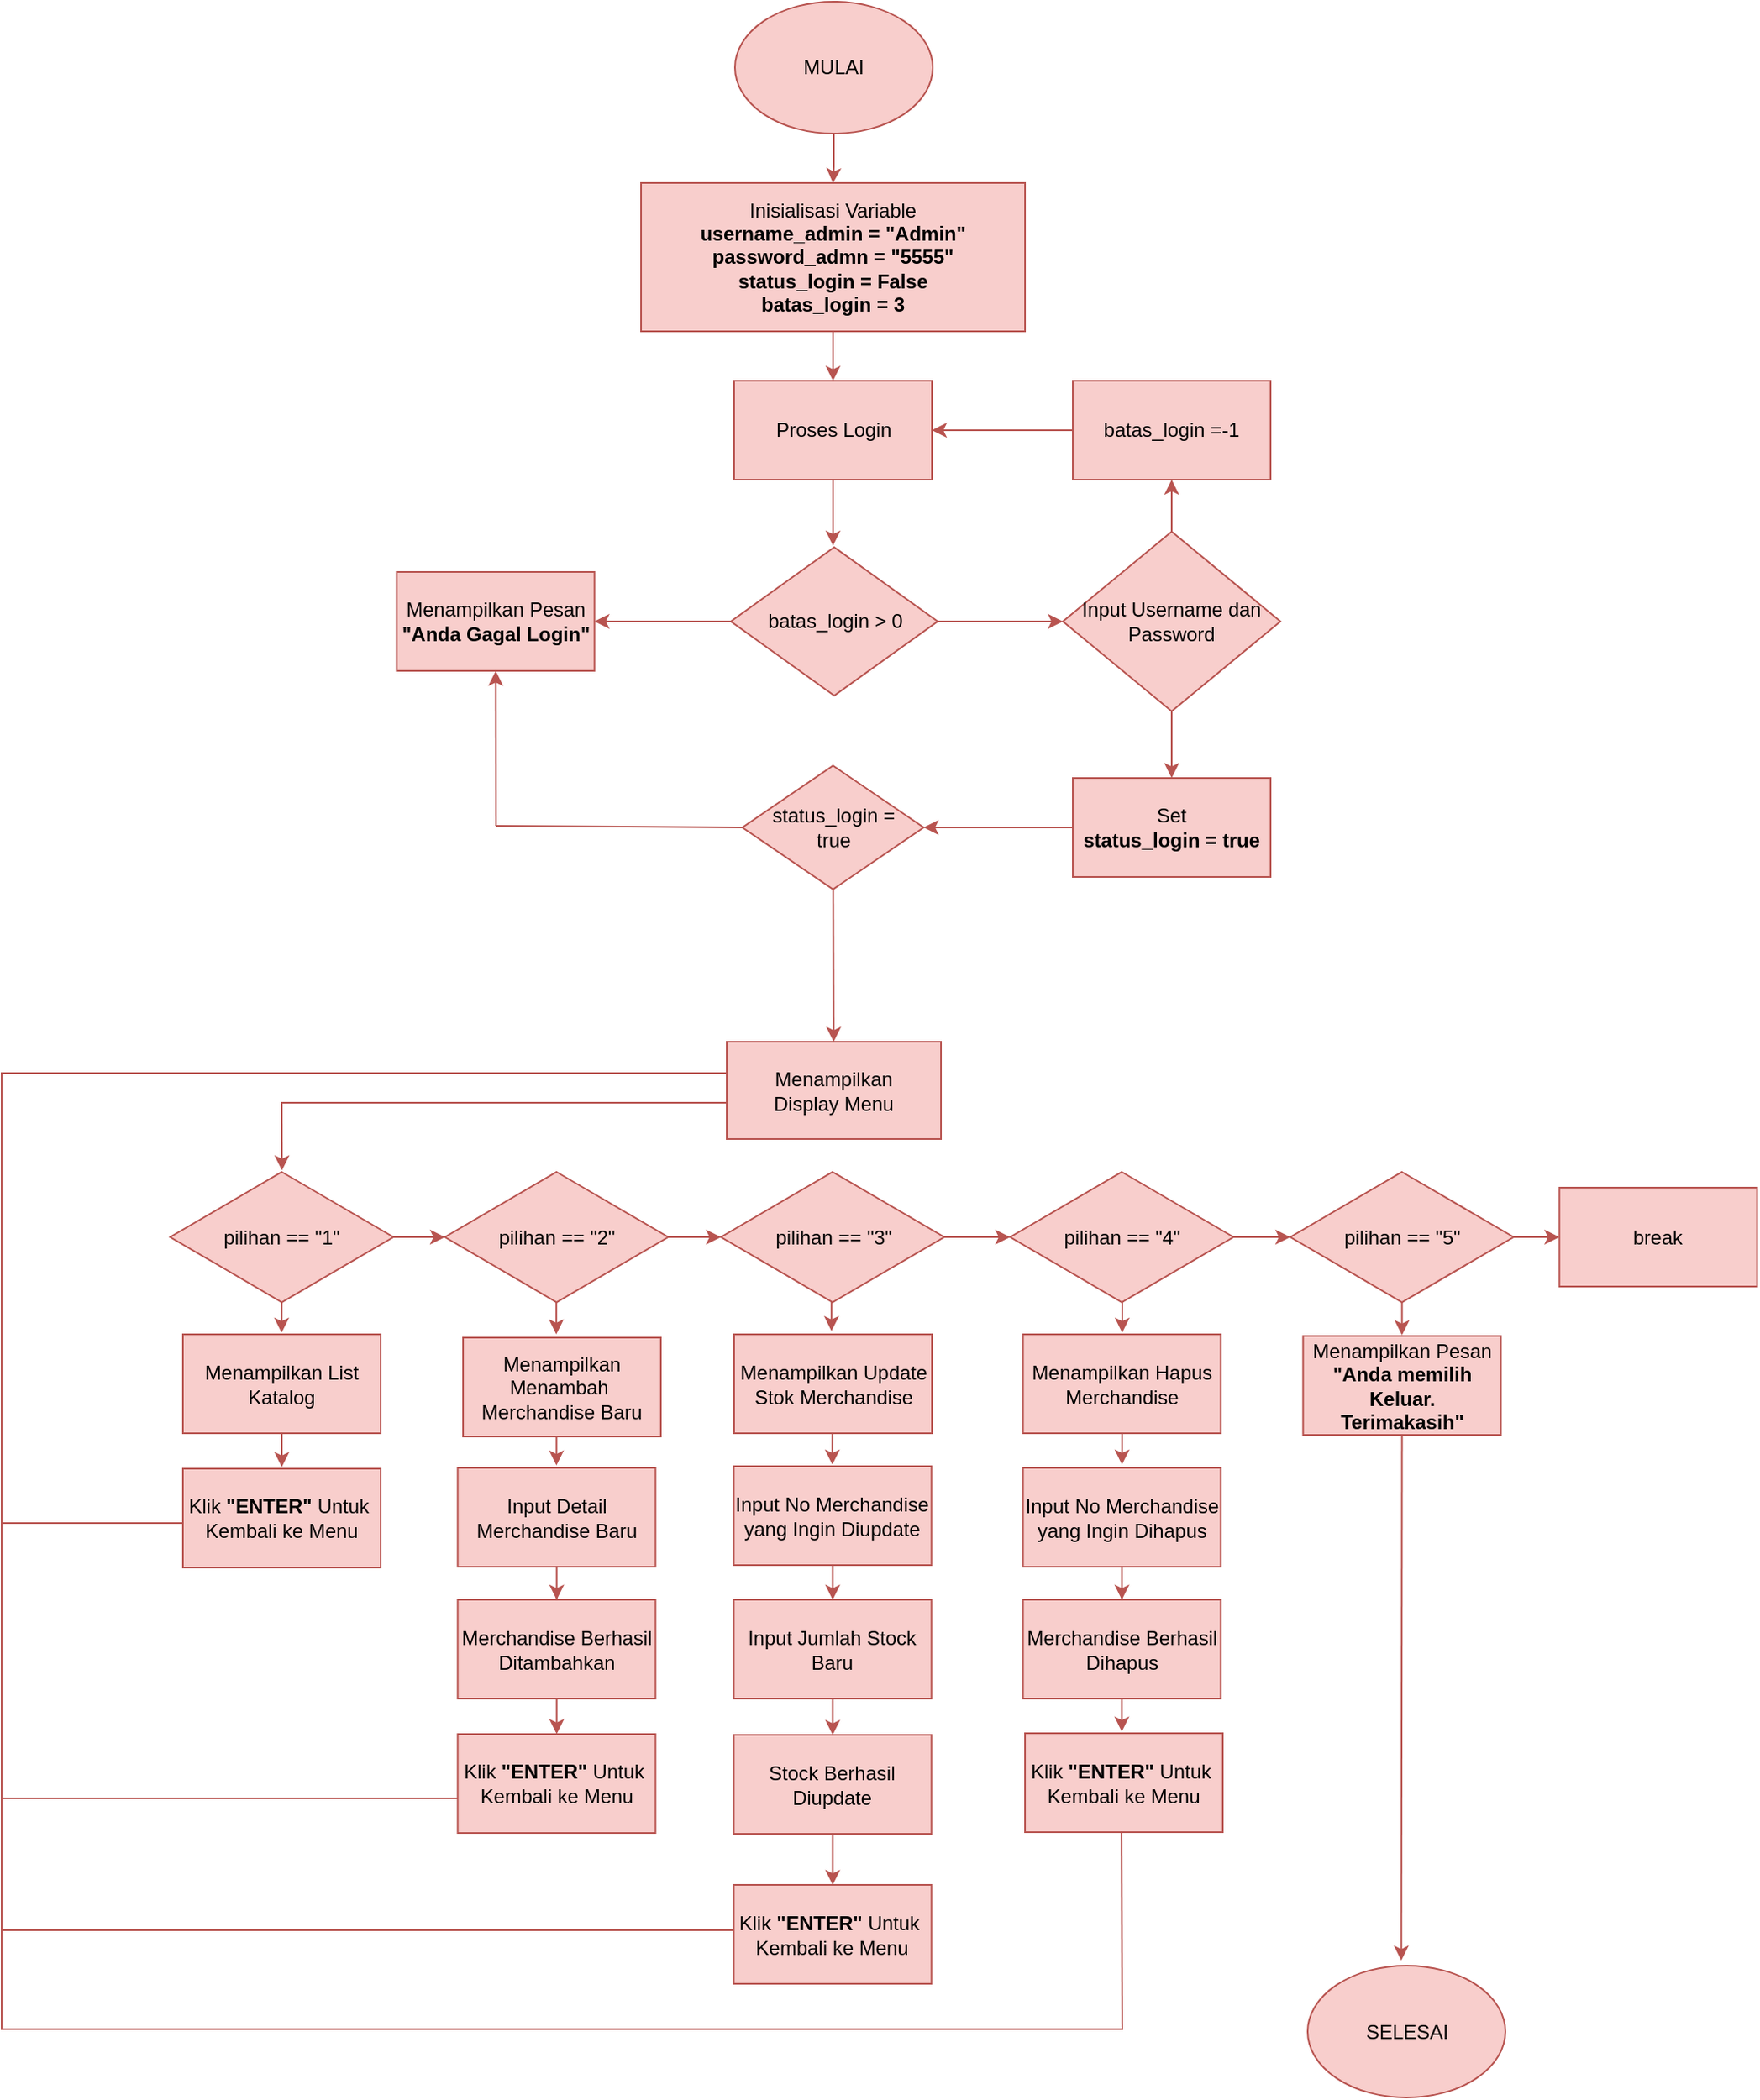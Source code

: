 <mxfile version="24.7.8">
  <diagram name="Page-1" id="3k1JOMCwgEF3I9md54A5">
    <mxGraphModel dx="2813" dy="932" grid="1" gridSize="10" guides="1" tooltips="1" connect="1" arrows="1" fold="1" page="1" pageScale="1" pageWidth="850" pageHeight="1100" math="0" shadow="0">
      <root>
        <mxCell id="0" />
        <mxCell id="1" parent="0" />
        <mxCell id="AGsye4QfUzZXGYMElQAx-152" value="" style="edgeStyle=orthogonalEdgeStyle;rounded=0;orthogonalLoop=1;jettySize=auto;html=1;fillColor=#f8cecc;strokeColor=#B85450;" edge="1" parent="1">
          <mxGeometry relative="1" as="geometry">
            <mxPoint x="600.045" y="835.974" as="sourcePoint" />
            <mxPoint x="600" y="857.5" as="targetPoint" />
            <Array as="points">
              <mxPoint x="600" y="847" />
              <mxPoint x="600" y="847" />
            </Array>
          </mxGeometry>
        </mxCell>
        <mxCell id="AGsye4QfUzZXGYMElQAx-150" value="" style="edgeStyle=orthogonalEdgeStyle;rounded=0;orthogonalLoop=1;jettySize=auto;html=1;fillColor=#f8cecc;strokeColor=#B85450;" edge="1" parent="1">
          <mxGeometry relative="1" as="geometry">
            <mxPoint x="599.895" y="915.974" as="sourcePoint" />
            <mxPoint x="599.85" y="937.5" as="targetPoint" />
            <Array as="points">
              <mxPoint x="599.85" y="927" />
              <mxPoint x="599.85" y="927" />
            </Array>
          </mxGeometry>
        </mxCell>
        <mxCell id="AGsye4QfUzZXGYMElQAx-147" value="" style="edgeStyle=orthogonalEdgeStyle;rounded=0;orthogonalLoop=1;jettySize=auto;html=1;fillColor=#f8cecc;strokeColor=#B85450;" edge="1" parent="1">
          <mxGeometry relative="1" as="geometry">
            <mxPoint x="424.145" y="915.974" as="sourcePoint" />
            <mxPoint x="424.1" y="937.5" as="targetPoint" />
            <Array as="points">
              <mxPoint x="424.1" y="927" />
              <mxPoint x="424.1" y="927" />
            </Array>
          </mxGeometry>
        </mxCell>
        <mxCell id="AGsye4QfUzZXGYMElQAx-138" value="" style="shape=partialRectangle;whiteSpace=wrap;html=1;bottom=0;right=0;fillColor=none;strokeColor=#b85450;" vertex="1" parent="1">
          <mxGeometry x="-80" y="700" width="450" height="400" as="geometry" />
        </mxCell>
        <mxCell id="AGsye4QfUzZXGYMElQAx-146" value="" style="edgeStyle=orthogonalEdgeStyle;rounded=0;orthogonalLoop=1;jettySize=auto;html=1;fillColor=#f8cecc;strokeColor=#B85450;" edge="1" parent="1">
          <mxGeometry relative="1" as="geometry">
            <mxPoint x="423.605" y="834.974" as="sourcePoint" />
            <mxPoint x="423.56" y="856.5" as="targetPoint" />
            <Array as="points">
              <mxPoint x="423.56" y="846" />
              <mxPoint x="423.56" y="846" />
            </Array>
          </mxGeometry>
        </mxCell>
        <mxCell id="AGsye4QfUzZXGYMElQAx-103" value="" style="edgeStyle=orthogonalEdgeStyle;rounded=0;orthogonalLoop=1;jettySize=auto;html=1;fillColor=#f8cecc;strokeColor=#b85450;" edge="1" parent="1">
          <mxGeometry relative="1" as="geometry">
            <mxPoint x="90" y="917.5" as="sourcePoint" />
            <mxPoint x="90" y="939" as="targetPoint" />
          </mxGeometry>
        </mxCell>
        <mxCell id="AGsye4QfUzZXGYMElQAx-137" value="" style="edgeStyle=orthogonalEdgeStyle;rounded=0;orthogonalLoop=1;jettySize=auto;html=1;fillColor=#f8cecc;strokeColor=#B85450;" edge="1" parent="1">
          <mxGeometry relative="1" as="geometry">
            <mxPoint x="256.705" y="916.504" as="sourcePoint" />
            <mxPoint x="256.66" y="938.03" as="targetPoint" />
            <Array as="points">
              <mxPoint x="256.66" y="927.53" />
              <mxPoint x="256.66" y="927.53" />
            </Array>
          </mxGeometry>
        </mxCell>
        <mxCell id="AGsye4QfUzZXGYMElQAx-136" value="" style="edgeStyle=orthogonalEdgeStyle;rounded=0;orthogonalLoop=1;jettySize=auto;html=1;fillColor=#f8cecc;strokeColor=#B85450;" edge="1" parent="1">
          <mxGeometry relative="1" as="geometry">
            <mxPoint x="256.605" y="836.974" as="sourcePoint" />
            <mxPoint x="256.56" y="858.5" as="targetPoint" />
            <Array as="points">
              <mxPoint x="256.56" y="848" />
              <mxPoint x="256.56" y="848" />
            </Array>
          </mxGeometry>
        </mxCell>
        <mxCell id="AGsye4QfUzZXGYMElQAx-98" value="Menampilkan List Katalog" style="whiteSpace=wrap;html=1;fillColor=#f8cecc;strokeColor=#b85450;" vertex="1" parent="1">
          <mxGeometry x="30" y="858.5" width="120" height="60" as="geometry" />
        </mxCell>
        <mxCell id="AGsye4QfUzZXGYMElQAx-107" value="" style="shape=partialRectangle;whiteSpace=wrap;html=1;bottom=0;right=0;fillColor=none;strokeColor=#B85450;" vertex="1" parent="1">
          <mxGeometry x="90" y="718" width="400" height="32" as="geometry" />
        </mxCell>
        <mxCell id="AGsye4QfUzZXGYMElQAx-115" value="" style="shape=partialRectangle;whiteSpace=wrap;html=1;top=0;left=0;fillColor=none;flipH=1;strokeColor=#b85450;" vertex="1" parent="1">
          <mxGeometry x="-80" y="1140" width="450" height="80" as="geometry" />
        </mxCell>
        <mxCell id="AGsye4QfUzZXGYMElQAx-6" value="" style="edgeStyle=orthogonalEdgeStyle;rounded=0;orthogonalLoop=1;jettySize=auto;html=1;fillColor=#f8cecc;strokeColor=#b85450;" edge="1" parent="1" source="AGsye4QfUzZXGYMElQAx-1" target="AGsye4QfUzZXGYMElQAx-5">
          <mxGeometry relative="1" as="geometry" />
        </mxCell>
        <mxCell id="AGsye4QfUzZXGYMElQAx-1" value="MULAI" style="ellipse;whiteSpace=wrap;html=1;fillColor=#f8cecc;strokeColor=#b85450;" vertex="1" parent="1">
          <mxGeometry x="365" y="50" width="120" height="80" as="geometry" />
        </mxCell>
        <mxCell id="AGsye4QfUzZXGYMElQAx-11" value="" style="edgeStyle=orthogonalEdgeStyle;rounded=0;orthogonalLoop=1;jettySize=auto;html=1;fillColor=#f8cecc;strokeColor=#b85450;" edge="1" parent="1" source="AGsye4QfUzZXGYMElQAx-5" target="AGsye4QfUzZXGYMElQAx-10">
          <mxGeometry relative="1" as="geometry" />
        </mxCell>
        <mxCell id="AGsye4QfUzZXGYMElQAx-5" value="Inisialisasi Variable&lt;div&gt;&lt;b&gt;username_admin = &quot;Admin&quot;&lt;/b&gt;&lt;/div&gt;&lt;div&gt;&lt;b&gt;password_admn = &quot;5555&quot;&lt;/b&gt;&lt;/div&gt;&lt;div&gt;&lt;b&gt;status_login = False&lt;/b&gt;&lt;/div&gt;&lt;div&gt;&lt;b&gt;batas_login = 3&lt;/b&gt;&lt;/div&gt;" style="whiteSpace=wrap;html=1;fillColor=#f8cecc;strokeColor=#b85450;" vertex="1" parent="1">
          <mxGeometry x="308" y="160" width="233" height="90" as="geometry" />
        </mxCell>
        <mxCell id="AGsye4QfUzZXGYMElQAx-19" value="" style="edgeStyle=orthogonalEdgeStyle;rounded=0;orthogonalLoop=1;jettySize=auto;html=1;fillColor=#f8cecc;strokeColor=#b85450;" edge="1" parent="1" source="AGsye4QfUzZXGYMElQAx-10">
          <mxGeometry relative="1" as="geometry">
            <mxPoint x="424.5" y="380" as="targetPoint" />
          </mxGeometry>
        </mxCell>
        <mxCell id="AGsye4QfUzZXGYMElQAx-10" value="Proses Login" style="whiteSpace=wrap;html=1;fillColor=#f8cecc;strokeColor=#b85450;" vertex="1" parent="1">
          <mxGeometry x="364.5" y="280" width="120" height="60" as="geometry" />
        </mxCell>
        <mxCell id="AGsye4QfUzZXGYMElQAx-28" value="" style="edgeStyle=orthogonalEdgeStyle;rounded=0;orthogonalLoop=1;jettySize=auto;html=1;fillColor=#f8cecc;strokeColor=#b85450;" edge="1" parent="1" source="AGsye4QfUzZXGYMElQAx-26" target="AGsye4QfUzZXGYMElQAx-27">
          <mxGeometry relative="1" as="geometry" />
        </mxCell>
        <mxCell id="AGsye4QfUzZXGYMElQAx-30" value="" style="edgeStyle=orthogonalEdgeStyle;rounded=0;orthogonalLoop=1;jettySize=auto;html=1;fillColor=#f8cecc;strokeColor=#b85450;" edge="1" parent="1" source="AGsye4QfUzZXGYMElQAx-26" target="AGsye4QfUzZXGYMElQAx-29">
          <mxGeometry relative="1" as="geometry" />
        </mxCell>
        <mxCell id="AGsye4QfUzZXGYMElQAx-26" value="batas_login &amp;gt; 0" style="rhombus;whiteSpace=wrap;html=1;fillColor=#f8cecc;strokeColor=#b85450;" vertex="1" parent="1">
          <mxGeometry x="362.5" y="381" width="125.5" height="90" as="geometry" />
        </mxCell>
        <mxCell id="AGsye4QfUzZXGYMElQAx-32" value="" style="edgeStyle=orthogonalEdgeStyle;rounded=0;orthogonalLoop=1;jettySize=auto;html=1;fillColor=#f8cecc;strokeColor=#b85450;" edge="1" parent="1" source="AGsye4QfUzZXGYMElQAx-27" target="AGsye4QfUzZXGYMElQAx-31">
          <mxGeometry relative="1" as="geometry" />
        </mxCell>
        <mxCell id="AGsye4QfUzZXGYMElQAx-35" value="" style="edgeStyle=orthogonalEdgeStyle;rounded=0;orthogonalLoop=1;jettySize=auto;html=1;fillColor=#f8cecc;strokeColor=#b85450;" edge="1" parent="1" source="AGsye4QfUzZXGYMElQAx-27" target="AGsye4QfUzZXGYMElQAx-34">
          <mxGeometry relative="1" as="geometry" />
        </mxCell>
        <mxCell id="AGsye4QfUzZXGYMElQAx-27" value="Input Username dan Password" style="rhombus;whiteSpace=wrap;html=1;fillColor=#f8cecc;strokeColor=#b85450;" vertex="1" parent="1">
          <mxGeometry x="564" y="371.5" width="132" height="109" as="geometry" />
        </mxCell>
        <mxCell id="AGsye4QfUzZXGYMElQAx-29" value="Menampilkan Pesan&lt;div&gt;&lt;b&gt;&quot;Anda Gagal Login&quot;&lt;/b&gt;&lt;/div&gt;" style="whiteSpace=wrap;html=1;fillColor=#f8cecc;strokeColor=#b85450;" vertex="1" parent="1">
          <mxGeometry x="159.75" y="396" width="120" height="60" as="geometry" />
        </mxCell>
        <mxCell id="AGsye4QfUzZXGYMElQAx-33" value="" style="edgeStyle=orthogonalEdgeStyle;rounded=0;orthogonalLoop=1;jettySize=auto;html=1;fillColor=#f8cecc;strokeColor=#b85450;" edge="1" parent="1" source="AGsye4QfUzZXGYMElQAx-31" target="AGsye4QfUzZXGYMElQAx-10">
          <mxGeometry relative="1" as="geometry" />
        </mxCell>
        <mxCell id="AGsye4QfUzZXGYMElQAx-31" value="batas_login =-1" style="whiteSpace=wrap;html=1;fillColor=#f8cecc;strokeColor=#b85450;" vertex="1" parent="1">
          <mxGeometry x="570" y="280" width="120" height="60" as="geometry" />
        </mxCell>
        <mxCell id="AGsye4QfUzZXGYMElQAx-37" value="" style="edgeStyle=orthogonalEdgeStyle;rounded=0;orthogonalLoop=1;jettySize=auto;html=1;fillColor=#f8cecc;strokeColor=#b85450;" edge="1" parent="1" source="AGsye4QfUzZXGYMElQAx-34" target="AGsye4QfUzZXGYMElQAx-36">
          <mxGeometry relative="1" as="geometry" />
        </mxCell>
        <mxCell id="AGsye4QfUzZXGYMElQAx-34" value="Set&lt;div&gt;&lt;b&gt;status_login = true&lt;/b&gt;&lt;/div&gt;" style="whiteSpace=wrap;html=1;fillColor=#f8cecc;strokeColor=#b85450;" vertex="1" parent="1">
          <mxGeometry x="570" y="521" width="120" height="60" as="geometry" />
        </mxCell>
        <mxCell id="AGsye4QfUzZXGYMElQAx-43" value="" style="rounded=0;orthogonalLoop=1;jettySize=auto;html=1;fillColor=#f8cecc;strokeColor=#b85450;" edge="1" parent="1" source="AGsye4QfUzZXGYMElQAx-36" target="AGsye4QfUzZXGYMElQAx-42">
          <mxGeometry relative="1" as="geometry" />
        </mxCell>
        <mxCell id="AGsye4QfUzZXGYMElQAx-36" value="status_login =&lt;div&gt;true&lt;/div&gt;" style="rhombus;whiteSpace=wrap;html=1;fillColor=#f8cecc;strokeColor=#b85450;" vertex="1" parent="1">
          <mxGeometry x="369.5" y="513.5" width="110" height="75" as="geometry" />
        </mxCell>
        <mxCell id="AGsye4QfUzZXGYMElQAx-40" value="" style="endArrow=none;html=1;rounded=0;exitX=0;exitY=0.5;exitDx=0;exitDy=0;fillColor=#f8cecc;strokeColor=#b85450;" edge="1" parent="1">
          <mxGeometry width="50" height="50" relative="1" as="geometry">
            <mxPoint x="369.5" y="551" as="sourcePoint" />
            <mxPoint x="220" y="550" as="targetPoint" />
            <Array as="points" />
          </mxGeometry>
        </mxCell>
        <mxCell id="AGsye4QfUzZXGYMElQAx-41" value="" style="endArrow=classic;html=1;rounded=0;fillColor=#f8cecc;strokeColor=#b85450;" edge="1" parent="1" target="AGsye4QfUzZXGYMElQAx-29">
          <mxGeometry width="50" height="50" relative="1" as="geometry">
            <mxPoint x="220" y="550" as="sourcePoint" />
            <mxPoint x="219.75" y="462" as="targetPoint" />
            <Array as="points" />
          </mxGeometry>
        </mxCell>
        <mxCell id="AGsye4QfUzZXGYMElQAx-42" value="Menampilkan&lt;div&gt;Display Menu&lt;/div&gt;" style="whiteSpace=wrap;html=1;fillColor=#f8cecc;strokeColor=#b85450;" vertex="1" parent="1">
          <mxGeometry x="360" y="681" width="130" height="59" as="geometry" />
        </mxCell>
        <mxCell id="AGsye4QfUzZXGYMElQAx-141" value="" style="edgeStyle=orthogonalEdgeStyle;rounded=0;orthogonalLoop=1;jettySize=auto;html=1;fillColor=#f8cecc;strokeColor=#b85450;" edge="1" parent="1" source="AGsye4QfUzZXGYMElQAx-49" target="AGsye4QfUzZXGYMElQAx-71">
          <mxGeometry relative="1" as="geometry" />
        </mxCell>
        <mxCell id="AGsye4QfUzZXGYMElQAx-49" value="pilihan == &quot;3&quot;" style="rhombus;whiteSpace=wrap;html=1;fillColor=#f8cecc;strokeColor=#b85450;" vertex="1" parent="1">
          <mxGeometry x="356.5" y="760" width="135.5" height="79" as="geometry" />
        </mxCell>
        <mxCell id="AGsye4QfUzZXGYMElQAx-54" value="" style="edgeStyle=orthogonalEdgeStyle;rounded=0;orthogonalLoop=1;jettySize=auto;html=1;fillColor=#f8cecc;strokeColor=#b85450;" edge="1" parent="1" source="AGsye4QfUzZXGYMElQAx-51" target="AGsye4QfUzZXGYMElQAx-53">
          <mxGeometry relative="1" as="geometry" />
        </mxCell>
        <mxCell id="AGsye4QfUzZXGYMElQAx-51" value="Input No Merchandise yang Ingin Diupdate" style="whiteSpace=wrap;html=1;fillColor=#f8cecc;strokeColor=#b85450;" vertex="1" parent="1">
          <mxGeometry x="364.25" y="938.5" width="120" height="60" as="geometry" />
        </mxCell>
        <mxCell id="AGsye4QfUzZXGYMElQAx-56" value="" style="edgeStyle=orthogonalEdgeStyle;rounded=0;orthogonalLoop=1;jettySize=auto;html=1;fillColor=#f8cecc;strokeColor=#b85450;" edge="1" parent="1" source="AGsye4QfUzZXGYMElQAx-53" target="AGsye4QfUzZXGYMElQAx-55">
          <mxGeometry relative="1" as="geometry" />
        </mxCell>
        <mxCell id="AGsye4QfUzZXGYMElQAx-53" value="Input Jumlah Stock&lt;div&gt;Baru&lt;/div&gt;" style="whiteSpace=wrap;html=1;fillColor=#f8cecc;strokeColor=#b85450;" vertex="1" parent="1">
          <mxGeometry x="364.25" y="1019.5" width="120" height="60" as="geometry" />
        </mxCell>
        <mxCell id="AGsye4QfUzZXGYMElQAx-58" value="" style="edgeStyle=orthogonalEdgeStyle;rounded=0;orthogonalLoop=1;jettySize=auto;html=1;fillColor=#f8cecc;strokeColor=#b85450;" edge="1" parent="1" source="AGsye4QfUzZXGYMElQAx-55" target="AGsye4QfUzZXGYMElQAx-57">
          <mxGeometry relative="1" as="geometry" />
        </mxCell>
        <mxCell id="AGsye4QfUzZXGYMElQAx-55" value="Stock Berhasil Diupdate" style="whiteSpace=wrap;html=1;fillColor=#f8cecc;strokeColor=#b85450;" vertex="1" parent="1">
          <mxGeometry x="364.25" y="1101.5" width="120" height="60" as="geometry" />
        </mxCell>
        <mxCell id="AGsye4QfUzZXGYMElQAx-57" value="Klik &lt;b&gt;&quot;ENTER&quot; &lt;/b&gt;Untuk&amp;nbsp;&lt;div&gt;Kembali ke Menu&lt;/div&gt;" style="whiteSpace=wrap;html=1;fillColor=#f8cecc;strokeColor=#b85450;" vertex="1" parent="1">
          <mxGeometry x="364.25" y="1192.5" width="120" height="60" as="geometry" />
        </mxCell>
        <mxCell id="AGsye4QfUzZXGYMElQAx-140" value="" style="edgeStyle=orthogonalEdgeStyle;rounded=0;orthogonalLoop=1;jettySize=auto;html=1;fillColor=#f8cecc;strokeColor=#b85450;" edge="1" parent="1" source="AGsye4QfUzZXGYMElQAx-61" target="AGsye4QfUzZXGYMElQAx-49">
          <mxGeometry relative="1" as="geometry" />
        </mxCell>
        <mxCell id="AGsye4QfUzZXGYMElQAx-61" value="pilihan == &quot;2&quot;" style="rhombus;whiteSpace=wrap;html=1;fillColor=#f8cecc;strokeColor=#b85450;" vertex="1" parent="1">
          <mxGeometry x="189" y="760" width="135.5" height="79" as="geometry" />
        </mxCell>
        <mxCell id="AGsye4QfUzZXGYMElQAx-130" value="" style="edgeStyle=orthogonalEdgeStyle;rounded=0;orthogonalLoop=1;jettySize=auto;html=1;fillColor=#f8cecc;strokeColor=#B85450;" edge="1" parent="1">
          <mxGeometry relative="1" as="geometry">
            <mxPoint x="89.935" y="835.974" as="sourcePoint" />
            <mxPoint x="89.89" y="857.5" as="targetPoint" />
            <Array as="points">
              <mxPoint x="89.89" y="847" />
              <mxPoint x="89.89" y="847" />
            </Array>
          </mxGeometry>
        </mxCell>
        <mxCell id="AGsye4QfUzZXGYMElQAx-62" value="pilihan == &quot;1&quot;" style="rhombus;whiteSpace=wrap;html=1;fillColor=#f8cecc;strokeColor=#b85450;" vertex="1" parent="1">
          <mxGeometry x="22.25" y="760" width="135.5" height="79" as="geometry" />
        </mxCell>
        <mxCell id="AGsye4QfUzZXGYMElQAx-63" value="" style="endArrow=classic;html=1;rounded=0;fillColor=#f8cecc;strokeColor=#b85450;" edge="1" parent="1">
          <mxGeometry width="50" height="50" relative="1" as="geometry">
            <mxPoint x="90" y="725" as="sourcePoint" />
            <mxPoint x="90.1" y="759" as="targetPoint" />
          </mxGeometry>
        </mxCell>
        <mxCell id="AGsye4QfUzZXGYMElQAx-142" value="" style="edgeStyle=orthogonalEdgeStyle;rounded=0;orthogonalLoop=1;jettySize=auto;html=1;fillColor=#f8cecc;strokeColor=#b85450;" edge="1" parent="1" source="AGsye4QfUzZXGYMElQAx-71" target="AGsye4QfUzZXGYMElQAx-72">
          <mxGeometry relative="1" as="geometry" />
        </mxCell>
        <mxCell id="AGsye4QfUzZXGYMElQAx-71" value="pilihan == &quot;4&quot;" style="rhombus;whiteSpace=wrap;html=1;fillColor=#f8cecc;strokeColor=#b85450;" vertex="1" parent="1">
          <mxGeometry x="532" y="760" width="135.5" height="79" as="geometry" />
        </mxCell>
        <mxCell id="AGsye4QfUzZXGYMElQAx-82" value="" style="edgeStyle=orthogonalEdgeStyle;rounded=0;orthogonalLoop=1;jettySize=auto;html=1;fillColor=#f8cecc;strokeColor=#b85450;" edge="1" parent="1" source="AGsye4QfUzZXGYMElQAx-72" target="AGsye4QfUzZXGYMElQAx-81">
          <mxGeometry relative="1" as="geometry" />
        </mxCell>
        <mxCell id="AGsye4QfUzZXGYMElQAx-156" value="" style="edgeStyle=orthogonalEdgeStyle;rounded=0;orthogonalLoop=1;jettySize=auto;html=1;fillColor=#f8cecc;strokeColor=#b85450;" edge="1" parent="1" source="AGsye4QfUzZXGYMElQAx-72" target="AGsye4QfUzZXGYMElQAx-157">
          <mxGeometry relative="1" as="geometry">
            <mxPoint x="925.25" y="799.5" as="targetPoint" />
          </mxGeometry>
        </mxCell>
        <mxCell id="AGsye4QfUzZXGYMElQAx-72" value="pilihan == &quot;5&quot;" style="rhombus;whiteSpace=wrap;html=1;fillColor=#f8cecc;strokeColor=#b85450;" vertex="1" parent="1">
          <mxGeometry x="702" y="760" width="135.5" height="79" as="geometry" />
        </mxCell>
        <mxCell id="AGsye4QfUzZXGYMElQAx-81" value="Menampilkan Pesan&lt;div&gt;&lt;b&gt;&quot;Anda memilih Keluar. Terimakasih&quot;&lt;/b&gt;&lt;/div&gt;" style="whiteSpace=wrap;html=1;fillColor=#f8cecc;strokeColor=#b85450;" vertex="1" parent="1">
          <mxGeometry x="709.75" y="859.5" width="120" height="60" as="geometry" />
        </mxCell>
        <mxCell id="AGsye4QfUzZXGYMElQAx-87" value="" style="edgeStyle=orthogonalEdgeStyle;rounded=0;orthogonalLoop=1;jettySize=auto;html=1;fillColor=#f8cecc;strokeColor=#b85450;" edge="1" parent="1" source="AGsye4QfUzZXGYMElQAx-84" target="AGsye4QfUzZXGYMElQAx-86">
          <mxGeometry relative="1" as="geometry" />
        </mxCell>
        <mxCell id="AGsye4QfUzZXGYMElQAx-84" value="Input No Merchandise yang Ingin Dihapus" style="whiteSpace=wrap;html=1;fillColor=#f8cecc;strokeColor=#b85450;" vertex="1" parent="1">
          <mxGeometry x="539.75" y="939.5" width="120" height="60" as="geometry" />
        </mxCell>
        <mxCell id="AGsye4QfUzZXGYMElQAx-89" value="" style="edgeStyle=orthogonalEdgeStyle;rounded=0;orthogonalLoop=1;jettySize=auto;html=1;fillColor=#f8cecc;strokeColor=#b85450;" edge="1" parent="1">
          <mxGeometry relative="1" as="geometry">
            <mxPoint x="599.812" y="1019.5" as="sourcePoint" />
            <mxPoint x="599.75" y="1099.5" as="targetPoint" />
          </mxGeometry>
        </mxCell>
        <mxCell id="AGsye4QfUzZXGYMElQAx-86" value="Merchandise Berhasil Dihapus" style="whiteSpace=wrap;html=1;fillColor=#f8cecc;strokeColor=#b85450;" vertex="1" parent="1">
          <mxGeometry x="539.75" y="1019.5" width="120" height="60" as="geometry" />
        </mxCell>
        <mxCell id="AGsye4QfUzZXGYMElQAx-90" value="Klik &lt;b&gt;&quot;ENTER&quot; &lt;/b&gt;Untuk&amp;nbsp;&lt;div&gt;Kembali ke Menu&lt;/div&gt;" style="whiteSpace=wrap;html=1;fillColor=#f8cecc;strokeColor=#b85450;" vertex="1" parent="1">
          <mxGeometry x="541" y="1100.5" width="120" height="60" as="geometry" />
        </mxCell>
        <mxCell id="AGsye4QfUzZXGYMElQAx-95" value="" style="edgeStyle=orthogonalEdgeStyle;rounded=0;orthogonalLoop=1;jettySize=auto;html=1;fillColor=#f8cecc;strokeColor=#b85450;" edge="1" parent="1" source="AGsye4QfUzZXGYMElQAx-92" target="AGsye4QfUzZXGYMElQAx-94">
          <mxGeometry relative="1" as="geometry" />
        </mxCell>
        <mxCell id="AGsye4QfUzZXGYMElQAx-92" value="Input Detail&lt;div&gt;Merchandise Baru&lt;/div&gt;" style="whiteSpace=wrap;html=1;fillColor=#f8cecc;strokeColor=#b85450;" vertex="1" parent="1">
          <mxGeometry x="196.75" y="939.5" width="120" height="60" as="geometry" />
        </mxCell>
        <mxCell id="AGsye4QfUzZXGYMElQAx-97" value="" style="edgeStyle=orthogonalEdgeStyle;rounded=0;orthogonalLoop=1;jettySize=auto;html=1;fillColor=#f8cecc;strokeColor=#b85450;" edge="1" parent="1" source="AGsye4QfUzZXGYMElQAx-94" target="AGsye4QfUzZXGYMElQAx-96">
          <mxGeometry relative="1" as="geometry" />
        </mxCell>
        <mxCell id="AGsye4QfUzZXGYMElQAx-94" value="Merchandise Berhasil&lt;div&gt;Ditambahkan&lt;/div&gt;" style="whiteSpace=wrap;html=1;fillColor=#f8cecc;strokeColor=#b85450;" vertex="1" parent="1">
          <mxGeometry x="196.75" y="1019.5" width="120" height="60" as="geometry" />
        </mxCell>
        <mxCell id="AGsye4QfUzZXGYMElQAx-96" value="Klik &lt;b&gt;&quot;ENTER&quot; &lt;/b&gt;Untuk&amp;nbsp;&lt;div&gt;Kembali ke Menu&lt;/div&gt;" style="whiteSpace=wrap;html=1;fillColor=#f8cecc;strokeColor=#b85450;" vertex="1" parent="1">
          <mxGeometry x="196.75" y="1101" width="120" height="60" as="geometry" />
        </mxCell>
        <mxCell id="AGsye4QfUzZXGYMElQAx-102" value="Klik &lt;b&gt;&quot;ENTER&quot; &lt;/b&gt;Untuk&amp;nbsp;&lt;div&gt;Kembali ke Menu&lt;/div&gt;" style="whiteSpace=wrap;html=1;fillColor=#f8cecc;strokeColor=#b85450;" vertex="1" parent="1">
          <mxGeometry x="30" y="940" width="120" height="60" as="geometry" />
        </mxCell>
        <mxCell id="AGsye4QfUzZXGYMElQAx-112" value="" style="shape=partialRectangle;whiteSpace=wrap;html=1;top=0;left=0;fillColor=none;flipH=1;strokeColor=#b85450;" vertex="1" parent="1">
          <mxGeometry x="-80" y="1080" width="276" height="60" as="geometry" />
        </mxCell>
        <mxCell id="AGsye4QfUzZXGYMElQAx-113" value="SELESAI" style="ellipse;whiteSpace=wrap;html=1;fillColor=#f8cecc;strokeColor=#b85450;" vertex="1" parent="1">
          <mxGeometry x="712.5" y="1241.5" width="120" height="80" as="geometry" />
        </mxCell>
        <mxCell id="AGsye4QfUzZXGYMElQAx-114" value="" style="endArrow=classic;html=1;rounded=0;exitX=0.5;exitY=1;exitDx=0;exitDy=0;entryX=0.304;entryY=0.999;entryDx=0;entryDy=0;entryPerimeter=0;fillColor=#f8cecc;strokeColor=#b85450;" edge="1" parent="1" source="AGsye4QfUzZXGYMElQAx-81">
          <mxGeometry width="50" height="50" relative="1" as="geometry">
            <mxPoint x="768.46" y="980.002" as="sourcePoint" />
            <mxPoint x="769.32" y="1238.392" as="targetPoint" />
          </mxGeometry>
        </mxCell>
        <mxCell id="AGsye4QfUzZXGYMElQAx-117" value="" style="shape=partialRectangle;whiteSpace=wrap;html=1;top=0;left=0;fillColor=none;flipH=1;strokeColor=#b85450;" vertex="1" parent="1">
          <mxGeometry x="-80" y="913.5" width="110" height="59.5" as="geometry" />
        </mxCell>
        <mxCell id="AGsye4QfUzZXGYMElQAx-118" value="" style="shape=partialRectangle;whiteSpace=wrap;html=1;top=0;left=0;fillColor=none;flipH=1;strokeColor=#B85450;" vertex="1" parent="1">
          <mxGeometry x="-80" y="1200" width="680" height="80" as="geometry" />
        </mxCell>
        <mxCell id="AGsye4QfUzZXGYMElQAx-119" value="" style="endArrow=none;html=1;rounded=0;entryX=0.488;entryY=0.998;entryDx=0;entryDy=0;exitX=1;exitY=1;exitDx=0;exitDy=0;entryPerimeter=0;fillColor=#f8cecc;strokeColor=#b85450;" edge="1" parent="1" source="AGsye4QfUzZXGYMElQAx-118" target="AGsye4QfUzZXGYMElQAx-90">
          <mxGeometry width="50" height="50" relative="1" as="geometry">
            <mxPoint x="610" y="1260" as="sourcePoint" />
            <mxPoint x="660" y="1210" as="targetPoint" />
          </mxGeometry>
        </mxCell>
        <mxCell id="AGsye4QfUzZXGYMElQAx-135" value="Menampilkan Menambah&amp;nbsp;&lt;div&gt;Merchandise Baru&lt;/div&gt;" style="whiteSpace=wrap;html=1;fillColor=#f8cecc;strokeColor=#b85450;" vertex="1" parent="1">
          <mxGeometry x="200" y="860.5" width="120" height="60" as="geometry" />
        </mxCell>
        <mxCell id="AGsye4QfUzZXGYMElQAx-144" value="Menampilkan Update Stok Merchandise" style="whiteSpace=wrap;html=1;fillColor=#f8cecc;strokeColor=#b85450;" vertex="1" parent="1">
          <mxGeometry x="364.5" y="858.5" width="120" height="60" as="geometry" />
        </mxCell>
        <mxCell id="AGsye4QfUzZXGYMElQAx-149" value="Menampilkan Hapus&lt;div&gt;Merchandise&lt;/div&gt;" style="whiteSpace=wrap;html=1;fillColor=#f8cecc;strokeColor=#b85450;" vertex="1" parent="1">
          <mxGeometry x="539.75" y="858.5" width="120" height="60" as="geometry" />
        </mxCell>
        <mxCell id="AGsye4QfUzZXGYMElQAx-139" value="" style="edgeStyle=orthogonalEdgeStyle;rounded=0;orthogonalLoop=1;jettySize=auto;html=1;fillColor=#f8cecc;strokeColor=#b85450;" edge="1" parent="1" source="AGsye4QfUzZXGYMElQAx-62" target="AGsye4QfUzZXGYMElQAx-61">
          <mxGeometry relative="1" as="geometry" />
        </mxCell>
        <mxCell id="AGsye4QfUzZXGYMElQAx-157" value="break" style="rounded=0;whiteSpace=wrap;html=1;fillColor=#f8cecc;strokeColor=#b85450;" vertex="1" parent="1">
          <mxGeometry x="865.25" y="769.5" width="120" height="60" as="geometry" />
        </mxCell>
      </root>
    </mxGraphModel>
  </diagram>
</mxfile>
